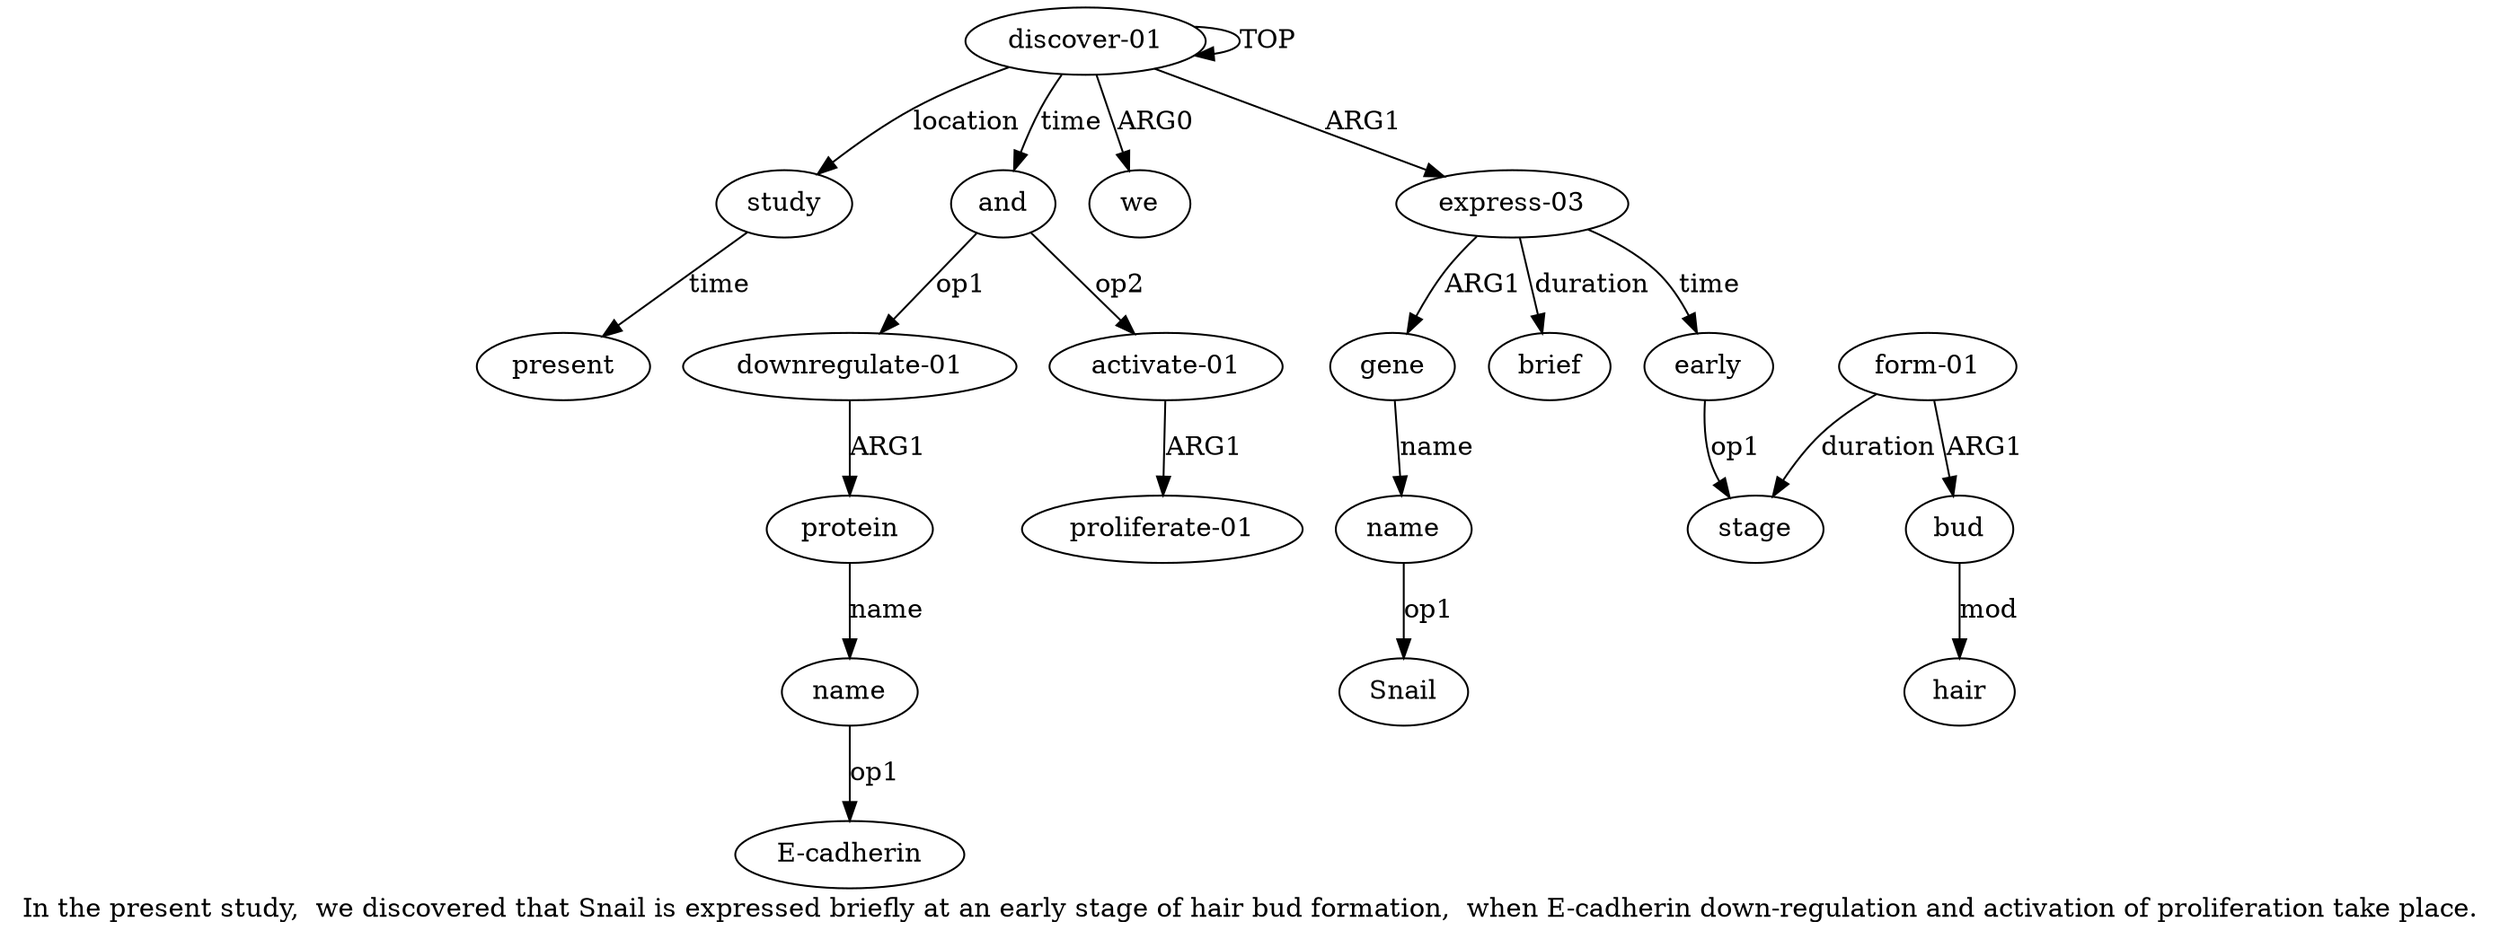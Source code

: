 digraph  {
	graph [label="In the present study,  we discovered that Snail is expressed briefly at an early stage of hair bud formation,  when E-cadherin down-regulation \
and activation of proliferation take place."];
	node [label="\N"];
	a15	 [color=black,
		gold_ind=15,
		gold_label=protein,
		label=protein,
		test_ind=15,
		test_label=protein];
	a16	 [color=black,
		gold_ind=16,
		gold_label=name,
		label=name,
		test_ind=16,
		test_label=name];
	a15 -> a16 [key=0,
	color=black,
	gold_label=name,
	label=name,
	test_label=name];
a14 [color=black,
	gold_ind=14,
	gold_label="downregulate-01",
	label="downregulate-01",
	test_ind=14,
	test_label="downregulate-01"];
a14 -> a15 [key=0,
color=black,
gold_label=ARG1,
label=ARG1,
test_label=ARG1];
a17 [color=black,
gold_ind=17,
gold_label="activate-01",
label="activate-01",
test_ind=17,
test_label="activate-01"];
a18 [color=black,
gold_ind=18,
gold_label="proliferate-01",
label="proliferate-01",
test_ind=18,
test_label="proliferate-01"];
a17 -> a18 [key=0,
color=black,
gold_label=ARG1,
label=ARG1,
test_label=ARG1];
"a16 E-cadherin" [color=black,
gold_ind=-1,
gold_label="E-cadherin",
label="E-cadherin",
test_ind=-1,
test_label="E-cadherin"];
a16 -> "a16 E-cadherin" [key=0,
color=black,
gold_label=op1,
label=op1,
test_label=op1];
a11 [color=black,
gold_ind=11,
gold_label=study,
label=study,
test_ind=11,
test_label=study];
a12 [color=black,
gold_ind=12,
gold_label=present,
label=present,
test_ind=12,
test_label=present];
a11 -> a12 [key=0,
color=black,
gold_label=time,
label=time,
test_label=time];
a10 [color=black,
gold_ind=10,
gold_label=hair,
label=hair,
test_ind=10,
test_label=hair];
a13 [color=black,
gold_ind=13,
gold_label=and,
label=and,
test_ind=13,
test_label=and];
a13 -> a14 [key=0,
color=black,
gold_label=op1,
label=op1,
test_label=op1];
a13 -> a17 [key=0,
color=black,
gold_label=op2,
label=op2,
test_label=op2];
"a4 Snail" [color=black,
gold_ind=-1,
gold_label=Snail,
label=Snail,
test_ind=-1,
test_label=Snail];
a1 [color=black,
gold_ind=1,
gold_label=we,
label=we,
test_ind=1,
test_label=we];
a0 [color=black,
gold_ind=0,
gold_label="discover-01",
label="discover-01",
test_ind=0,
test_label="discover-01"];
a0 -> a11 [key=0,
color=black,
gold_label=location,
label=location,
test_label=location];
a0 -> a13 [key=0,
color=black,
gold_label=time,
label=time,
test_label=time];
a0 -> a1 [key=0,
color=black,
gold_label=ARG0,
label=ARG0,
test_label=ARG0];
a0 -> a0 [key=0,
color=black,
gold_label=TOP,
label=TOP,
test_label=TOP];
a2 [color=black,
gold_ind=2,
gold_label="express-03",
label="express-03",
test_ind=2,
test_label="express-03"];
a0 -> a2 [key=0,
color=black,
gold_label=ARG1,
label=ARG1,
test_label=ARG1];
a3 [color=black,
gold_ind=3,
gold_label=gene,
label=gene,
test_ind=3,
test_label=gene];
a4 [color=black,
gold_ind=4,
gold_label=name,
label=name,
test_ind=4,
test_label=name];
a3 -> a4 [key=0,
color=black,
gold_label=name,
label=name,
test_label=name];
a2 -> a3 [key=0,
color=black,
gold_label=ARG1,
label=ARG1,
test_label=ARG1];
a5 [color=black,
gold_ind=5,
gold_label=brief,
label=brief,
test_ind=5,
test_label=brief];
a2 -> a5 [key=0,
color=black,
gold_label=duration,
label=duration,
test_label=duration];
a6 [color=black,
gold_ind=6,
gold_label=early,
label=early,
test_ind=6,
test_label=early];
a2 -> a6 [key=0,
color=black,
gold_label=time,
label=time,
test_label=time];
a4 -> "a4 Snail" [key=0,
color=black,
gold_label=op1,
label=op1,
test_label=op1];
a7 [color=black,
gold_ind=7,
gold_label=stage,
label=stage,
test_ind=7,
test_label=stage];
a6 -> a7 [key=0,
color=black,
gold_label=op1,
label=op1,
test_label=op1];
a9 [color=black,
gold_ind=9,
gold_label=bud,
label=bud,
test_ind=9,
test_label=bud];
a9 -> a10 [key=0,
color=black,
gold_label=mod,
label=mod,
test_label=mod];
a8 [color=black,
gold_ind=8,
gold_label="form-01",
label="form-01",
test_ind=8,
test_label="form-01"];
a8 -> a7 [key=0,
color=black,
gold_label=duration,
label=duration,
test_label=duration];
a8 -> a9 [key=0,
color=black,
gold_label=ARG1,
label=ARG1,
test_label=ARG1];
}
